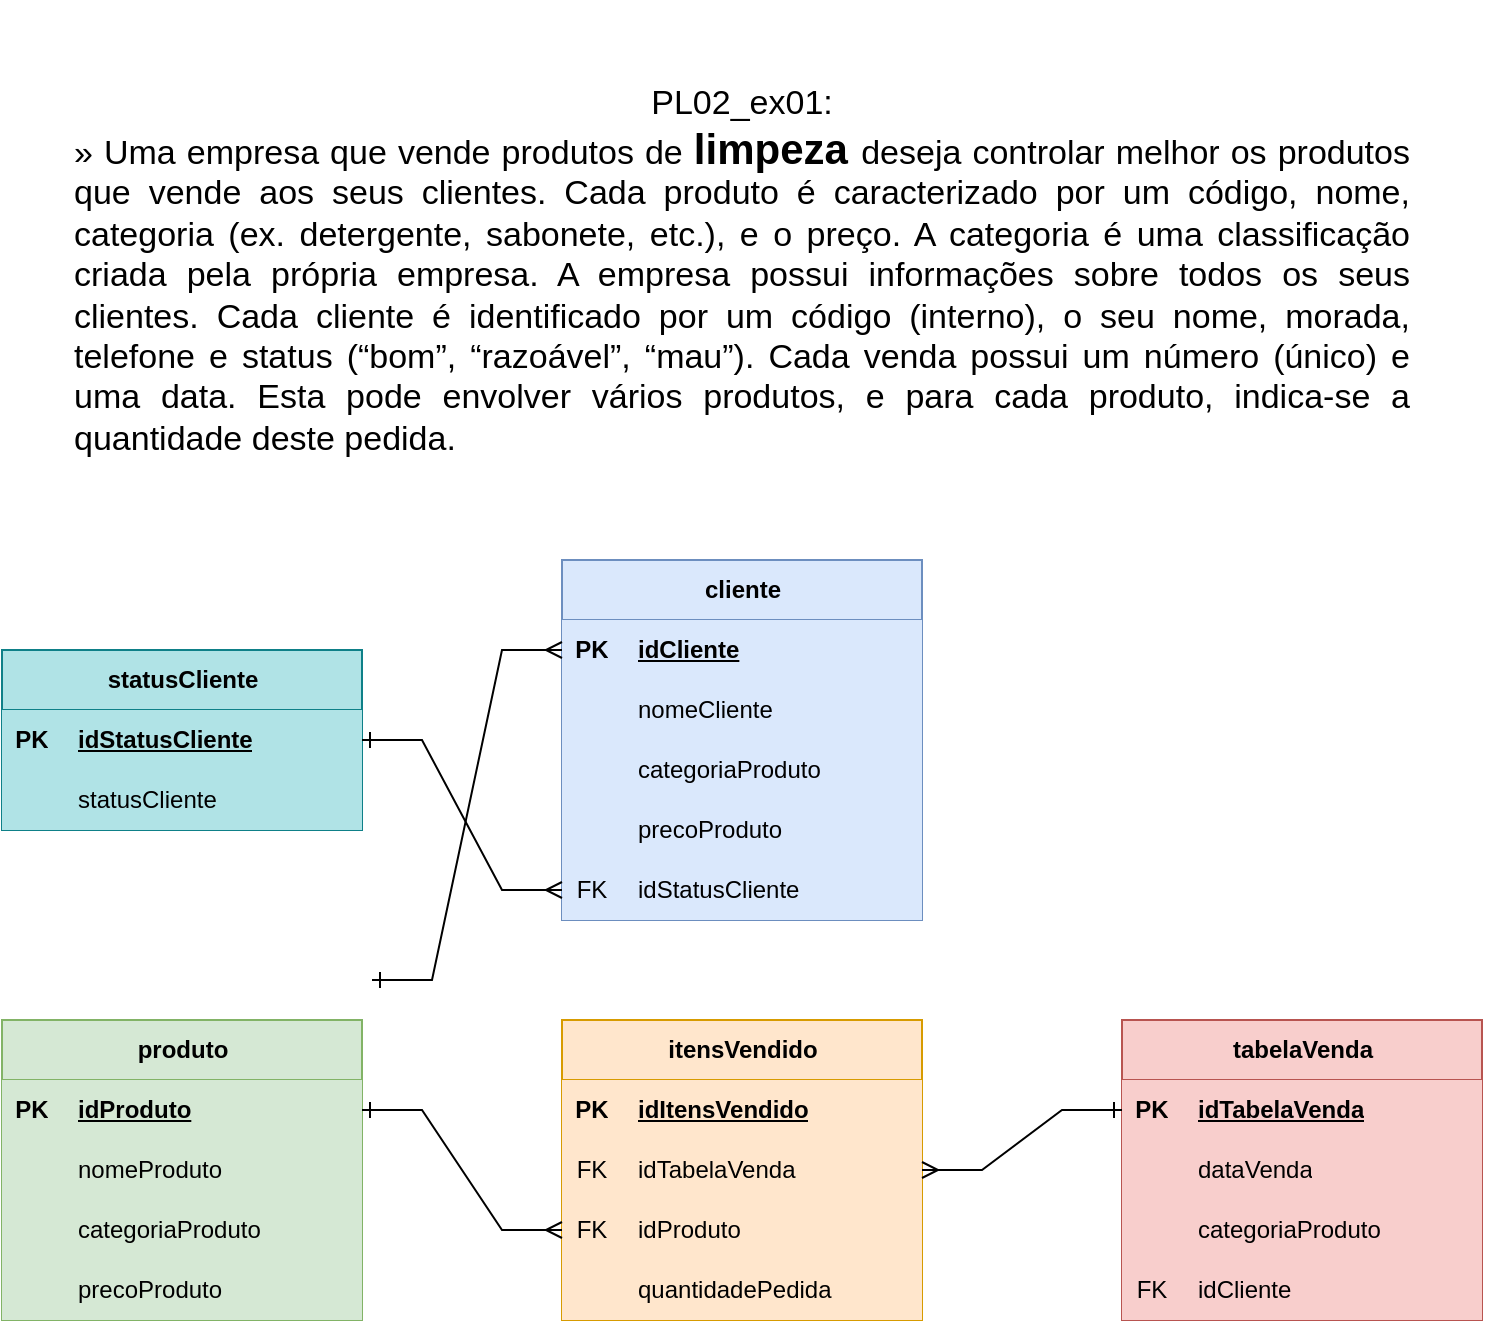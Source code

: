 <mxfile version="21.7.4" type="github">
  <diagram id="kgpKYQtTHZ0yAKxKKP6v" name="Page-1">
    <mxGraphModel dx="934" dy="508" grid="1" gridSize="10" guides="1" tooltips="1" connect="1" arrows="1" fold="1" page="1" pageScale="1" pageWidth="850" pageHeight="1100" math="0" shadow="0">
      <root>
        <mxCell id="0" />
        <mxCell id="1" parent="0" />
        <mxCell id="TDbGKOX4OtCt5Ryw2jYl-1" value="&lt;div style=&quot;text-align: justify;&quot;&gt;&lt;span style=&quot;background-color: initial;&quot;&gt;&lt;font style=&quot;font-size: 17px;&quot;&gt;&lt;br&gt;&lt;/font&gt;&lt;/span&gt;&lt;/div&gt;&lt;div style=&quot;text-align: justify;&quot;&gt;&lt;span style=&quot;background-color: initial;&quot;&gt;&lt;font style=&quot;font-size: 17px;&quot;&gt;&lt;br&gt;&lt;/font&gt;&lt;/span&gt;&lt;/div&gt;&lt;div style=&quot;&quot;&gt;&lt;span style=&quot;background-color: initial;&quot;&gt;&lt;font style=&quot;font-size: 17px;&quot;&gt;PL02_ex01:&lt;/font&gt;&lt;/span&gt;&lt;/div&gt;&lt;div style=&quot;text-align: justify;&quot;&gt;&lt;span style=&quot;background-color: initial;&quot;&gt;&lt;font style=&quot;&quot;&gt;&lt;span style=&quot;font-size: 17px;&quot;&gt;» Uma empresa que vende produtos de &lt;/span&gt;&lt;b style=&quot;&quot;&gt;&lt;font style=&quot;font-size: 21px;&quot;&gt;limpeza &lt;/font&gt;&lt;/b&gt;&lt;span style=&quot;font-size: 17px;&quot;&gt;deseja controlar melhor os produtos que vende aos seus clientes. Cada produto é caracterizado por um código, nome, categoria (ex. detergente, sabonete, etc.), e o preço. A categoria é uma classificação criada pela própria empresa. A empresa possui informações sobre todos os seus clientes. Cada cliente é identificado por um código (interno), o seu nome, morada, telefone e status (“bom”, “razoável”, “mau”). Cada venda possui um número (único) e uma data. Esta pode envolver vários produtos, e para cada produto, indica-se a quantidade deste pedida.&lt;/span&gt;&lt;/font&gt;&lt;/span&gt;&lt;/div&gt;" style="text;html=1;strokeColor=none;fillColor=none;align=center;verticalAlign=middle;whiteSpace=wrap;rounded=0;" vertex="1" parent="1">
          <mxGeometry x="90" y="40" width="670" height="150" as="geometry" />
        </mxCell>
        <mxCell id="TDbGKOX4OtCt5Ryw2jYl-2" value="produto" style="shape=table;startSize=30;container=1;collapsible=1;childLayout=tableLayout;fixedRows=1;rowLines=0;fontStyle=1;align=center;resizeLast=1;html=1;fillColor=#d5e8d4;strokeColor=#82b366;" vertex="1" parent="1">
          <mxGeometry x="55" y="510" width="180" height="150" as="geometry" />
        </mxCell>
        <mxCell id="TDbGKOX4OtCt5Ryw2jYl-3" value="" style="shape=tableRow;horizontal=0;startSize=0;swimlaneHead=0;swimlaneBody=0;fillColor=#d5e8d4;collapsible=0;dropTarget=0;points=[[0,0.5],[1,0.5]];portConstraint=eastwest;top=0;left=0;right=0;bottom=1;strokeColor=#82b366;" vertex="1" parent="TDbGKOX4OtCt5Ryw2jYl-2">
          <mxGeometry y="30" width="180" height="30" as="geometry" />
        </mxCell>
        <mxCell id="TDbGKOX4OtCt5Ryw2jYl-4" value="PK" style="shape=partialRectangle;connectable=0;fillColor=#d5e8d4;top=0;left=0;bottom=0;right=0;fontStyle=1;overflow=hidden;whiteSpace=wrap;html=1;strokeColor=#82b366;" vertex="1" parent="TDbGKOX4OtCt5Ryw2jYl-3">
          <mxGeometry width="30" height="30" as="geometry">
            <mxRectangle width="30" height="30" as="alternateBounds" />
          </mxGeometry>
        </mxCell>
        <mxCell id="TDbGKOX4OtCt5Ryw2jYl-5" value="idProduto" style="shape=partialRectangle;connectable=0;fillColor=#d5e8d4;top=0;left=0;bottom=0;right=0;align=left;spacingLeft=6;fontStyle=5;overflow=hidden;whiteSpace=wrap;html=1;strokeColor=#82b366;" vertex="1" parent="TDbGKOX4OtCt5Ryw2jYl-3">
          <mxGeometry x="30" width="150" height="30" as="geometry">
            <mxRectangle width="150" height="30" as="alternateBounds" />
          </mxGeometry>
        </mxCell>
        <mxCell id="TDbGKOX4OtCt5Ryw2jYl-6" value="" style="shape=tableRow;horizontal=0;startSize=0;swimlaneHead=0;swimlaneBody=0;fillColor=#d5e8d4;collapsible=0;dropTarget=0;points=[[0,0.5],[1,0.5]];portConstraint=eastwest;top=0;left=0;right=0;bottom=0;strokeColor=#82b366;" vertex="1" parent="TDbGKOX4OtCt5Ryw2jYl-2">
          <mxGeometry y="60" width="180" height="30" as="geometry" />
        </mxCell>
        <mxCell id="TDbGKOX4OtCt5Ryw2jYl-7" value="" style="shape=partialRectangle;connectable=0;fillColor=#d5e8d4;top=0;left=0;bottom=0;right=0;editable=1;overflow=hidden;whiteSpace=wrap;html=1;strokeColor=#82b366;" vertex="1" parent="TDbGKOX4OtCt5Ryw2jYl-6">
          <mxGeometry width="30" height="30" as="geometry">
            <mxRectangle width="30" height="30" as="alternateBounds" />
          </mxGeometry>
        </mxCell>
        <mxCell id="TDbGKOX4OtCt5Ryw2jYl-8" value="nomeProduto" style="shape=partialRectangle;connectable=0;fillColor=#d5e8d4;top=0;left=0;bottom=0;right=0;align=left;spacingLeft=6;overflow=hidden;whiteSpace=wrap;html=1;strokeColor=#82b366;" vertex="1" parent="TDbGKOX4OtCt5Ryw2jYl-6">
          <mxGeometry x="30" width="150" height="30" as="geometry">
            <mxRectangle width="150" height="30" as="alternateBounds" />
          </mxGeometry>
        </mxCell>
        <mxCell id="TDbGKOX4OtCt5Ryw2jYl-9" value="" style="shape=tableRow;horizontal=0;startSize=0;swimlaneHead=0;swimlaneBody=0;fillColor=#d5e8d4;collapsible=0;dropTarget=0;points=[[0,0.5],[1,0.5]];portConstraint=eastwest;top=0;left=0;right=0;bottom=0;strokeColor=#82b366;" vertex="1" parent="TDbGKOX4OtCt5Ryw2jYl-2">
          <mxGeometry y="90" width="180" height="30" as="geometry" />
        </mxCell>
        <mxCell id="TDbGKOX4OtCt5Ryw2jYl-10" value="" style="shape=partialRectangle;connectable=0;fillColor=#d5e8d4;top=0;left=0;bottom=0;right=0;editable=1;overflow=hidden;whiteSpace=wrap;html=1;strokeColor=#82b366;" vertex="1" parent="TDbGKOX4OtCt5Ryw2jYl-9">
          <mxGeometry width="30" height="30" as="geometry">
            <mxRectangle width="30" height="30" as="alternateBounds" />
          </mxGeometry>
        </mxCell>
        <mxCell id="TDbGKOX4OtCt5Ryw2jYl-11" value="categoriaProduto" style="shape=partialRectangle;connectable=0;fillColor=#d5e8d4;top=0;left=0;bottom=0;right=0;align=left;spacingLeft=6;overflow=hidden;whiteSpace=wrap;html=1;strokeColor=#82b366;" vertex="1" parent="TDbGKOX4OtCt5Ryw2jYl-9">
          <mxGeometry x="30" width="150" height="30" as="geometry">
            <mxRectangle width="150" height="30" as="alternateBounds" />
          </mxGeometry>
        </mxCell>
        <mxCell id="TDbGKOX4OtCt5Ryw2jYl-12" value="" style="shape=tableRow;horizontal=0;startSize=0;swimlaneHead=0;swimlaneBody=0;fillColor=#d5e8d4;collapsible=0;dropTarget=0;points=[[0,0.5],[1,0.5]];portConstraint=eastwest;top=0;left=0;right=0;bottom=0;strokeColor=#82b366;" vertex="1" parent="TDbGKOX4OtCt5Ryw2jYl-2">
          <mxGeometry y="120" width="180" height="30" as="geometry" />
        </mxCell>
        <mxCell id="TDbGKOX4OtCt5Ryw2jYl-13" value="" style="shape=partialRectangle;connectable=0;fillColor=#d5e8d4;top=0;left=0;bottom=0;right=0;editable=1;overflow=hidden;whiteSpace=wrap;html=1;strokeColor=#82b366;" vertex="1" parent="TDbGKOX4OtCt5Ryw2jYl-12">
          <mxGeometry width="30" height="30" as="geometry">
            <mxRectangle width="30" height="30" as="alternateBounds" />
          </mxGeometry>
        </mxCell>
        <mxCell id="TDbGKOX4OtCt5Ryw2jYl-14" value="precoProduto" style="shape=partialRectangle;connectable=0;fillColor=#d5e8d4;top=0;left=0;bottom=0;right=0;align=left;spacingLeft=6;overflow=hidden;whiteSpace=wrap;html=1;strokeColor=#82b366;" vertex="1" parent="TDbGKOX4OtCt5Ryw2jYl-12">
          <mxGeometry x="30" width="150" height="30" as="geometry">
            <mxRectangle width="150" height="30" as="alternateBounds" />
          </mxGeometry>
        </mxCell>
        <mxCell id="TDbGKOX4OtCt5Ryw2jYl-15" value="cliente" style="shape=table;startSize=30;container=1;collapsible=1;childLayout=tableLayout;fixedRows=1;rowLines=0;fontStyle=1;align=center;resizeLast=1;html=1;fillColor=#dae8fc;strokeColor=#6c8ebf;" vertex="1" parent="1">
          <mxGeometry x="335" y="280" width="180" height="180" as="geometry">
            <mxRectangle x="335" y="280" width="80" height="30" as="alternateBounds" />
          </mxGeometry>
        </mxCell>
        <mxCell id="TDbGKOX4OtCt5Ryw2jYl-16" value="" style="shape=tableRow;horizontal=0;startSize=0;swimlaneHead=0;swimlaneBody=0;fillColor=#dae8fc;collapsible=0;dropTarget=0;points=[[0,0.5],[1,0.5]];portConstraint=eastwest;top=0;left=0;right=0;bottom=1;strokeColor=#6c8ebf;" vertex="1" parent="TDbGKOX4OtCt5Ryw2jYl-15">
          <mxGeometry y="30" width="180" height="30" as="geometry" />
        </mxCell>
        <mxCell id="TDbGKOX4OtCt5Ryw2jYl-17" value="PK" style="shape=partialRectangle;connectable=0;fillColor=#dae8fc;top=0;left=0;bottom=0;right=0;fontStyle=1;overflow=hidden;whiteSpace=wrap;html=1;strokeColor=#6c8ebf;" vertex="1" parent="TDbGKOX4OtCt5Ryw2jYl-16">
          <mxGeometry width="30" height="30" as="geometry">
            <mxRectangle width="30" height="30" as="alternateBounds" />
          </mxGeometry>
        </mxCell>
        <mxCell id="TDbGKOX4OtCt5Ryw2jYl-18" value="idCliente" style="shape=partialRectangle;connectable=0;fillColor=#dae8fc;top=0;left=0;bottom=0;right=0;align=left;spacingLeft=6;fontStyle=5;overflow=hidden;whiteSpace=wrap;html=1;strokeColor=#6c8ebf;" vertex="1" parent="TDbGKOX4OtCt5Ryw2jYl-16">
          <mxGeometry x="30" width="150" height="30" as="geometry">
            <mxRectangle width="150" height="30" as="alternateBounds" />
          </mxGeometry>
        </mxCell>
        <mxCell id="TDbGKOX4OtCt5Ryw2jYl-19" value="" style="shape=tableRow;horizontal=0;startSize=0;swimlaneHead=0;swimlaneBody=0;fillColor=#dae8fc;collapsible=0;dropTarget=0;points=[[0,0.5],[1,0.5]];portConstraint=eastwest;top=0;left=0;right=0;bottom=0;strokeColor=#6c8ebf;" vertex="1" parent="TDbGKOX4OtCt5Ryw2jYl-15">
          <mxGeometry y="60" width="180" height="30" as="geometry" />
        </mxCell>
        <mxCell id="TDbGKOX4OtCt5Ryw2jYl-20" value="" style="shape=partialRectangle;connectable=0;fillColor=#dae8fc;top=0;left=0;bottom=0;right=0;editable=1;overflow=hidden;whiteSpace=wrap;html=1;strokeColor=#6c8ebf;" vertex="1" parent="TDbGKOX4OtCt5Ryw2jYl-19">
          <mxGeometry width="30" height="30" as="geometry">
            <mxRectangle width="30" height="30" as="alternateBounds" />
          </mxGeometry>
        </mxCell>
        <mxCell id="TDbGKOX4OtCt5Ryw2jYl-21" value="nomeCliente" style="shape=partialRectangle;connectable=0;fillColor=#dae8fc;top=0;left=0;bottom=0;right=0;align=left;spacingLeft=6;overflow=hidden;whiteSpace=wrap;html=1;strokeColor=#6c8ebf;" vertex="1" parent="TDbGKOX4OtCt5Ryw2jYl-19">
          <mxGeometry x="30" width="150" height="30" as="geometry">
            <mxRectangle width="150" height="30" as="alternateBounds" />
          </mxGeometry>
        </mxCell>
        <mxCell id="TDbGKOX4OtCt5Ryw2jYl-22" value="" style="shape=tableRow;horizontal=0;startSize=0;swimlaneHead=0;swimlaneBody=0;fillColor=#dae8fc;collapsible=0;dropTarget=0;points=[[0,0.5],[1,0.5]];portConstraint=eastwest;top=0;left=0;right=0;bottom=0;strokeColor=#6c8ebf;" vertex="1" parent="TDbGKOX4OtCt5Ryw2jYl-15">
          <mxGeometry y="90" width="180" height="30" as="geometry" />
        </mxCell>
        <mxCell id="TDbGKOX4OtCt5Ryw2jYl-23" value="" style="shape=partialRectangle;connectable=0;fillColor=#dae8fc;top=0;left=0;bottom=0;right=0;editable=1;overflow=hidden;whiteSpace=wrap;html=1;strokeColor=#6c8ebf;" vertex="1" parent="TDbGKOX4OtCt5Ryw2jYl-22">
          <mxGeometry width="30" height="30" as="geometry">
            <mxRectangle width="30" height="30" as="alternateBounds" />
          </mxGeometry>
        </mxCell>
        <mxCell id="TDbGKOX4OtCt5Ryw2jYl-24" value="categoriaProduto" style="shape=partialRectangle;connectable=0;fillColor=#dae8fc;top=0;left=0;bottom=0;right=0;align=left;spacingLeft=6;overflow=hidden;whiteSpace=wrap;html=1;strokeColor=#6c8ebf;" vertex="1" parent="TDbGKOX4OtCt5Ryw2jYl-22">
          <mxGeometry x="30" width="150" height="30" as="geometry">
            <mxRectangle width="150" height="30" as="alternateBounds" />
          </mxGeometry>
        </mxCell>
        <mxCell id="TDbGKOX4OtCt5Ryw2jYl-25" value="" style="shape=tableRow;horizontal=0;startSize=0;swimlaneHead=0;swimlaneBody=0;fillColor=#dae8fc;collapsible=0;dropTarget=0;points=[[0,0.5],[1,0.5]];portConstraint=eastwest;top=0;left=0;right=0;bottom=0;strokeColor=#6c8ebf;" vertex="1" parent="TDbGKOX4OtCt5Ryw2jYl-15">
          <mxGeometry y="120" width="180" height="30" as="geometry" />
        </mxCell>
        <mxCell id="TDbGKOX4OtCt5Ryw2jYl-26" value="" style="shape=partialRectangle;connectable=0;fillColor=#dae8fc;top=0;left=0;bottom=0;right=0;editable=1;overflow=hidden;whiteSpace=wrap;html=1;strokeColor=#6c8ebf;" vertex="1" parent="TDbGKOX4OtCt5Ryw2jYl-25">
          <mxGeometry width="30" height="30" as="geometry">
            <mxRectangle width="30" height="30" as="alternateBounds" />
          </mxGeometry>
        </mxCell>
        <mxCell id="TDbGKOX4OtCt5Ryw2jYl-27" value="precoProduto" style="shape=partialRectangle;connectable=0;fillColor=#dae8fc;top=0;left=0;bottom=0;right=0;align=left;spacingLeft=6;overflow=hidden;whiteSpace=wrap;html=1;strokeColor=#6c8ebf;" vertex="1" parent="TDbGKOX4OtCt5Ryw2jYl-25">
          <mxGeometry x="30" width="150" height="30" as="geometry">
            <mxRectangle width="150" height="30" as="alternateBounds" />
          </mxGeometry>
        </mxCell>
        <mxCell id="TDbGKOX4OtCt5Ryw2jYl-84" style="shape=tableRow;horizontal=0;startSize=0;swimlaneHead=0;swimlaneBody=0;fillColor=#dae8fc;collapsible=0;dropTarget=0;points=[[0,0.5],[1,0.5]];portConstraint=eastwest;top=0;left=0;right=0;bottom=0;strokeColor=#6c8ebf;" vertex="1" parent="TDbGKOX4OtCt5Ryw2jYl-15">
          <mxGeometry y="150" width="180" height="30" as="geometry" />
        </mxCell>
        <mxCell id="TDbGKOX4OtCt5Ryw2jYl-85" value="FK" style="shape=partialRectangle;connectable=0;fillColor=#dae8fc;top=0;left=0;bottom=0;right=0;editable=1;overflow=hidden;whiteSpace=wrap;html=1;strokeColor=#6c8ebf;" vertex="1" parent="TDbGKOX4OtCt5Ryw2jYl-84">
          <mxGeometry width="30" height="30" as="geometry">
            <mxRectangle width="30" height="30" as="alternateBounds" />
          </mxGeometry>
        </mxCell>
        <mxCell id="TDbGKOX4OtCt5Ryw2jYl-86" value="idStatusCliente" style="shape=partialRectangle;connectable=0;fillColor=#dae8fc;top=0;left=0;bottom=0;right=0;align=left;spacingLeft=6;overflow=hidden;whiteSpace=wrap;html=1;strokeColor=#6c8ebf;" vertex="1" parent="TDbGKOX4OtCt5Ryw2jYl-84">
          <mxGeometry x="30" width="150" height="30" as="geometry">
            <mxRectangle width="150" height="30" as="alternateBounds" />
          </mxGeometry>
        </mxCell>
        <mxCell id="TDbGKOX4OtCt5Ryw2jYl-28" value="tabelaVenda" style="shape=table;startSize=30;container=1;collapsible=1;childLayout=tableLayout;fixedRows=1;rowLines=0;fontStyle=1;align=center;resizeLast=1;html=1;fillColor=#f8cecc;strokeColor=#b85450;" vertex="1" parent="1">
          <mxGeometry x="615" y="510" width="180" height="150" as="geometry" />
        </mxCell>
        <mxCell id="TDbGKOX4OtCt5Ryw2jYl-29" value="" style="shape=tableRow;horizontal=0;startSize=0;swimlaneHead=0;swimlaneBody=0;fillColor=#f8cecc;collapsible=0;dropTarget=0;points=[[0,0.5],[1,0.5]];portConstraint=eastwest;top=0;left=0;right=0;bottom=1;strokeColor=#b85450;" vertex="1" parent="TDbGKOX4OtCt5Ryw2jYl-28">
          <mxGeometry y="30" width="180" height="30" as="geometry" />
        </mxCell>
        <mxCell id="TDbGKOX4OtCt5Ryw2jYl-30" value="PK" style="shape=partialRectangle;connectable=0;fillColor=#f8cecc;top=0;left=0;bottom=0;right=0;fontStyle=1;overflow=hidden;whiteSpace=wrap;html=1;strokeColor=#b85450;" vertex="1" parent="TDbGKOX4OtCt5Ryw2jYl-29">
          <mxGeometry width="30" height="30" as="geometry">
            <mxRectangle width="30" height="30" as="alternateBounds" />
          </mxGeometry>
        </mxCell>
        <mxCell id="TDbGKOX4OtCt5Ryw2jYl-31" value="idTabelaVenda" style="shape=partialRectangle;connectable=0;fillColor=#f8cecc;top=0;left=0;bottom=0;right=0;align=left;spacingLeft=6;fontStyle=5;overflow=hidden;whiteSpace=wrap;html=1;strokeColor=#b85450;" vertex="1" parent="TDbGKOX4OtCt5Ryw2jYl-29">
          <mxGeometry x="30" width="150" height="30" as="geometry">
            <mxRectangle width="150" height="30" as="alternateBounds" />
          </mxGeometry>
        </mxCell>
        <mxCell id="TDbGKOX4OtCt5Ryw2jYl-32" value="" style="shape=tableRow;horizontal=0;startSize=0;swimlaneHead=0;swimlaneBody=0;fillColor=#f8cecc;collapsible=0;dropTarget=0;points=[[0,0.5],[1,0.5]];portConstraint=eastwest;top=0;left=0;right=0;bottom=0;strokeColor=#b85450;" vertex="1" parent="TDbGKOX4OtCt5Ryw2jYl-28">
          <mxGeometry y="60" width="180" height="30" as="geometry" />
        </mxCell>
        <mxCell id="TDbGKOX4OtCt5Ryw2jYl-33" value="" style="shape=partialRectangle;connectable=0;fillColor=#f8cecc;top=0;left=0;bottom=0;right=0;editable=1;overflow=hidden;whiteSpace=wrap;html=1;strokeColor=#b85450;" vertex="1" parent="TDbGKOX4OtCt5Ryw2jYl-32">
          <mxGeometry width="30" height="30" as="geometry">
            <mxRectangle width="30" height="30" as="alternateBounds" />
          </mxGeometry>
        </mxCell>
        <mxCell id="TDbGKOX4OtCt5Ryw2jYl-34" value="dataVenda" style="shape=partialRectangle;connectable=0;fillColor=#f8cecc;top=0;left=0;bottom=0;right=0;align=left;spacingLeft=6;overflow=hidden;whiteSpace=wrap;html=1;strokeColor=#b85450;" vertex="1" parent="TDbGKOX4OtCt5Ryw2jYl-32">
          <mxGeometry x="30" width="150" height="30" as="geometry">
            <mxRectangle width="150" height="30" as="alternateBounds" />
          </mxGeometry>
        </mxCell>
        <mxCell id="TDbGKOX4OtCt5Ryw2jYl-35" value="" style="shape=tableRow;horizontal=0;startSize=0;swimlaneHead=0;swimlaneBody=0;fillColor=#f8cecc;collapsible=0;dropTarget=0;points=[[0,0.5],[1,0.5]];portConstraint=eastwest;top=0;left=0;right=0;bottom=0;strokeColor=#b85450;" vertex="1" parent="TDbGKOX4OtCt5Ryw2jYl-28">
          <mxGeometry y="90" width="180" height="30" as="geometry" />
        </mxCell>
        <mxCell id="TDbGKOX4OtCt5Ryw2jYl-36" value="" style="shape=partialRectangle;connectable=0;fillColor=#f8cecc;top=0;left=0;bottom=0;right=0;editable=1;overflow=hidden;whiteSpace=wrap;html=1;strokeColor=#b85450;" vertex="1" parent="TDbGKOX4OtCt5Ryw2jYl-35">
          <mxGeometry width="30" height="30" as="geometry">
            <mxRectangle width="30" height="30" as="alternateBounds" />
          </mxGeometry>
        </mxCell>
        <mxCell id="TDbGKOX4OtCt5Ryw2jYl-37" value="categoriaProduto" style="shape=partialRectangle;connectable=0;fillColor=#f8cecc;top=0;left=0;bottom=0;right=0;align=left;spacingLeft=6;overflow=hidden;whiteSpace=wrap;html=1;strokeColor=#b85450;" vertex="1" parent="TDbGKOX4OtCt5Ryw2jYl-35">
          <mxGeometry x="30" width="150" height="30" as="geometry">
            <mxRectangle width="150" height="30" as="alternateBounds" />
          </mxGeometry>
        </mxCell>
        <mxCell id="TDbGKOX4OtCt5Ryw2jYl-38" value="" style="shape=tableRow;horizontal=0;startSize=0;swimlaneHead=0;swimlaneBody=0;fillColor=#f8cecc;collapsible=0;dropTarget=0;points=[[0,0.5],[1,0.5]];portConstraint=eastwest;top=0;left=0;right=0;bottom=0;strokeColor=#b85450;" vertex="1" parent="TDbGKOX4OtCt5Ryw2jYl-28">
          <mxGeometry y="120" width="180" height="30" as="geometry" />
        </mxCell>
        <mxCell id="TDbGKOX4OtCt5Ryw2jYl-39" value="FK" style="shape=partialRectangle;connectable=0;fillColor=#f8cecc;top=0;left=0;bottom=0;right=0;editable=1;overflow=hidden;whiteSpace=wrap;html=1;strokeColor=#b85450;" vertex="1" parent="TDbGKOX4OtCt5Ryw2jYl-38">
          <mxGeometry width="30" height="30" as="geometry">
            <mxRectangle width="30" height="30" as="alternateBounds" />
          </mxGeometry>
        </mxCell>
        <mxCell id="TDbGKOX4OtCt5Ryw2jYl-40" value="idCliente" style="shape=partialRectangle;connectable=0;fillColor=#f8cecc;top=0;left=0;bottom=0;right=0;align=left;spacingLeft=6;overflow=hidden;whiteSpace=wrap;html=1;strokeColor=#b85450;" vertex="1" parent="TDbGKOX4OtCt5Ryw2jYl-38">
          <mxGeometry x="30" width="150" height="30" as="geometry">
            <mxRectangle width="150" height="30" as="alternateBounds" />
          </mxGeometry>
        </mxCell>
        <mxCell id="TDbGKOX4OtCt5Ryw2jYl-49" value="itensVendido" style="shape=table;startSize=30;container=1;collapsible=1;childLayout=tableLayout;fixedRows=1;rowLines=0;fontStyle=1;align=center;resizeLast=1;html=1;fillColor=#ffe6cc;strokeColor=#d79b00;" vertex="1" parent="1">
          <mxGeometry x="335" y="510" width="180" height="150" as="geometry" />
        </mxCell>
        <mxCell id="TDbGKOX4OtCt5Ryw2jYl-50" value="" style="shape=tableRow;horizontal=0;startSize=0;swimlaneHead=0;swimlaneBody=0;fillColor=#ffe6cc;collapsible=0;dropTarget=0;points=[[0,0.5],[1,0.5]];portConstraint=eastwest;top=0;left=0;right=0;bottom=1;strokeColor=#d79b00;" vertex="1" parent="TDbGKOX4OtCt5Ryw2jYl-49">
          <mxGeometry y="30" width="180" height="30" as="geometry" />
        </mxCell>
        <mxCell id="TDbGKOX4OtCt5Ryw2jYl-51" value="PK" style="shape=partialRectangle;connectable=0;fillColor=#ffe6cc;top=0;left=0;bottom=0;right=0;fontStyle=1;overflow=hidden;whiteSpace=wrap;html=1;strokeColor=#d79b00;" vertex="1" parent="TDbGKOX4OtCt5Ryw2jYl-50">
          <mxGeometry width="30" height="30" as="geometry">
            <mxRectangle width="30" height="30" as="alternateBounds" />
          </mxGeometry>
        </mxCell>
        <mxCell id="TDbGKOX4OtCt5Ryw2jYl-52" value="idItensVendido" style="shape=partialRectangle;connectable=0;fillColor=#ffe6cc;top=0;left=0;bottom=0;right=0;align=left;spacingLeft=6;fontStyle=5;overflow=hidden;whiteSpace=wrap;html=1;strokeColor=#d79b00;" vertex="1" parent="TDbGKOX4OtCt5Ryw2jYl-50">
          <mxGeometry x="30" width="150" height="30" as="geometry">
            <mxRectangle width="150" height="30" as="alternateBounds" />
          </mxGeometry>
        </mxCell>
        <mxCell id="TDbGKOX4OtCt5Ryw2jYl-53" value="" style="shape=tableRow;horizontal=0;startSize=0;swimlaneHead=0;swimlaneBody=0;fillColor=#ffe6cc;collapsible=0;dropTarget=0;points=[[0,0.5],[1,0.5]];portConstraint=eastwest;top=0;left=0;right=0;bottom=0;strokeColor=#d79b00;" vertex="1" parent="TDbGKOX4OtCt5Ryw2jYl-49">
          <mxGeometry y="60" width="180" height="30" as="geometry" />
        </mxCell>
        <mxCell id="TDbGKOX4OtCt5Ryw2jYl-54" value="FK" style="shape=partialRectangle;connectable=0;fillColor=#ffe6cc;top=0;left=0;bottom=0;right=0;editable=1;overflow=hidden;whiteSpace=wrap;html=1;strokeColor=#d79b00;" vertex="1" parent="TDbGKOX4OtCt5Ryw2jYl-53">
          <mxGeometry width="30" height="30" as="geometry">
            <mxRectangle width="30" height="30" as="alternateBounds" />
          </mxGeometry>
        </mxCell>
        <mxCell id="TDbGKOX4OtCt5Ryw2jYl-55" value="idTabelaVenda" style="shape=partialRectangle;connectable=0;fillColor=#ffe6cc;top=0;left=0;bottom=0;right=0;align=left;spacingLeft=6;overflow=hidden;whiteSpace=wrap;html=1;strokeColor=#d79b00;" vertex="1" parent="TDbGKOX4OtCt5Ryw2jYl-53">
          <mxGeometry x="30" width="150" height="30" as="geometry">
            <mxRectangle width="150" height="30" as="alternateBounds" />
          </mxGeometry>
        </mxCell>
        <mxCell id="TDbGKOX4OtCt5Ryw2jYl-56" value="" style="shape=tableRow;horizontal=0;startSize=0;swimlaneHead=0;swimlaneBody=0;fillColor=#ffe6cc;collapsible=0;dropTarget=0;points=[[0,0.5],[1,0.5]];portConstraint=eastwest;top=0;left=0;right=0;bottom=0;strokeColor=#d79b00;" vertex="1" parent="TDbGKOX4OtCt5Ryw2jYl-49">
          <mxGeometry y="90" width="180" height="30" as="geometry" />
        </mxCell>
        <mxCell id="TDbGKOX4OtCt5Ryw2jYl-57" value="FK" style="shape=partialRectangle;connectable=0;fillColor=#ffe6cc;top=0;left=0;bottom=0;right=0;editable=1;overflow=hidden;whiteSpace=wrap;html=1;strokeColor=#d79b00;" vertex="1" parent="TDbGKOX4OtCt5Ryw2jYl-56">
          <mxGeometry width="30" height="30" as="geometry">
            <mxRectangle width="30" height="30" as="alternateBounds" />
          </mxGeometry>
        </mxCell>
        <mxCell id="TDbGKOX4OtCt5Ryw2jYl-58" value="idProduto" style="shape=partialRectangle;connectable=0;fillColor=#ffe6cc;top=0;left=0;bottom=0;right=0;align=left;spacingLeft=6;overflow=hidden;whiteSpace=wrap;html=1;strokeColor=#d79b00;" vertex="1" parent="TDbGKOX4OtCt5Ryw2jYl-56">
          <mxGeometry x="30" width="150" height="30" as="geometry">
            <mxRectangle width="150" height="30" as="alternateBounds" />
          </mxGeometry>
        </mxCell>
        <mxCell id="TDbGKOX4OtCt5Ryw2jYl-59" value="" style="shape=tableRow;horizontal=0;startSize=0;swimlaneHead=0;swimlaneBody=0;fillColor=#ffe6cc;collapsible=0;dropTarget=0;points=[[0,0.5],[1,0.5]];portConstraint=eastwest;top=0;left=0;right=0;bottom=0;strokeColor=#d79b00;" vertex="1" parent="TDbGKOX4OtCt5Ryw2jYl-49">
          <mxGeometry y="120" width="180" height="30" as="geometry" />
        </mxCell>
        <mxCell id="TDbGKOX4OtCt5Ryw2jYl-60" value="" style="shape=partialRectangle;connectable=0;fillColor=#ffe6cc;top=0;left=0;bottom=0;right=0;editable=1;overflow=hidden;whiteSpace=wrap;html=1;strokeColor=#d79b00;" vertex="1" parent="TDbGKOX4OtCt5Ryw2jYl-59">
          <mxGeometry width="30" height="30" as="geometry">
            <mxRectangle width="30" height="30" as="alternateBounds" />
          </mxGeometry>
        </mxCell>
        <mxCell id="TDbGKOX4OtCt5Ryw2jYl-61" value="quantidadePedida" style="shape=partialRectangle;connectable=0;fillColor=#ffe6cc;top=0;left=0;bottom=0;right=0;align=left;spacingLeft=6;overflow=hidden;whiteSpace=wrap;html=1;strokeColor=#d79b00;" vertex="1" parent="TDbGKOX4OtCt5Ryw2jYl-59">
          <mxGeometry x="30" width="150" height="30" as="geometry">
            <mxRectangle width="150" height="30" as="alternateBounds" />
          </mxGeometry>
        </mxCell>
        <mxCell id="TDbGKOX4OtCt5Ryw2jYl-63" value="" style="edgeStyle=entityRelationEdgeStyle;fontSize=12;html=1;endArrow=ERmany;rounded=0;entryX=0;entryY=0.5;entryDx=0;entryDy=0;exitX=1;exitY=0.5;exitDx=0;exitDy=0;startArrow=ERone;startFill=0;" edge="1" parent="1" source="TDbGKOX4OtCt5Ryw2jYl-3" target="TDbGKOX4OtCt5Ryw2jYl-56">
          <mxGeometry width="100" height="100" relative="1" as="geometry">
            <mxPoint x="275" y="740" as="sourcePoint" />
            <mxPoint x="375" y="710" as="targetPoint" />
            <Array as="points">
              <mxPoint x="245" y="745" />
            </Array>
          </mxGeometry>
        </mxCell>
        <mxCell id="TDbGKOX4OtCt5Ryw2jYl-62" value="" style="edgeStyle=entityRelationEdgeStyle;fontSize=12;html=1;endArrow=ERmany;rounded=0;entryX=1;entryY=0.5;entryDx=0;entryDy=0;exitX=0;exitY=0.5;exitDx=0;exitDy=0;startArrow=ERone;startFill=0;" edge="1" parent="1" source="TDbGKOX4OtCt5Ryw2jYl-29" target="TDbGKOX4OtCt5Ryw2jYl-53">
          <mxGeometry width="100" height="100" relative="1" as="geometry">
            <mxPoint x="505" y="540" as="sourcePoint" />
            <mxPoint x="405" y="640" as="targetPoint" />
            <Array as="points">
              <mxPoint x="485" y="590" />
            </Array>
          </mxGeometry>
        </mxCell>
        <mxCell id="TDbGKOX4OtCt5Ryw2jYl-64" value="statusCliente" style="shape=table;startSize=30;container=1;collapsible=1;childLayout=tableLayout;fixedRows=1;rowLines=0;fontStyle=1;align=center;resizeLast=1;html=1;fillColor=#b0e3e6;strokeColor=#0e8088;" vertex="1" parent="1">
          <mxGeometry x="55" y="325" width="180" height="90" as="geometry" />
        </mxCell>
        <mxCell id="TDbGKOX4OtCt5Ryw2jYl-65" value="" style="shape=tableRow;horizontal=0;startSize=0;swimlaneHead=0;swimlaneBody=0;fillColor=#b0e3e6;collapsible=0;dropTarget=0;points=[[0,0.5],[1,0.5]];portConstraint=eastwest;top=0;left=0;right=0;bottom=1;strokeColor=#0e8088;" vertex="1" parent="TDbGKOX4OtCt5Ryw2jYl-64">
          <mxGeometry y="30" width="180" height="30" as="geometry" />
        </mxCell>
        <mxCell id="TDbGKOX4OtCt5Ryw2jYl-66" value="PK" style="shape=partialRectangle;connectable=0;fillColor=#b0e3e6;top=0;left=0;bottom=0;right=0;fontStyle=1;overflow=hidden;whiteSpace=wrap;html=1;strokeColor=#0e8088;" vertex="1" parent="TDbGKOX4OtCt5Ryw2jYl-65">
          <mxGeometry width="30" height="30" as="geometry">
            <mxRectangle width="30" height="30" as="alternateBounds" />
          </mxGeometry>
        </mxCell>
        <mxCell id="TDbGKOX4OtCt5Ryw2jYl-67" value="idStatusCliente" style="shape=partialRectangle;connectable=0;fillColor=#b0e3e6;top=0;left=0;bottom=0;right=0;align=left;spacingLeft=6;fontStyle=5;overflow=hidden;whiteSpace=wrap;html=1;strokeColor=#0e8088;" vertex="1" parent="TDbGKOX4OtCt5Ryw2jYl-65">
          <mxGeometry x="30" width="150" height="30" as="geometry">
            <mxRectangle width="150" height="30" as="alternateBounds" />
          </mxGeometry>
        </mxCell>
        <mxCell id="TDbGKOX4OtCt5Ryw2jYl-68" value="" style="shape=tableRow;horizontal=0;startSize=0;swimlaneHead=0;swimlaneBody=0;fillColor=#b0e3e6;collapsible=0;dropTarget=0;points=[[0,0.5],[1,0.5]];portConstraint=eastwest;top=0;left=0;right=0;bottom=0;strokeColor=#0e8088;" vertex="1" parent="TDbGKOX4OtCt5Ryw2jYl-64">
          <mxGeometry y="60" width="180" height="30" as="geometry" />
        </mxCell>
        <mxCell id="TDbGKOX4OtCt5Ryw2jYl-69" value="" style="shape=partialRectangle;connectable=0;fillColor=#b0e3e6;top=0;left=0;bottom=0;right=0;editable=1;overflow=hidden;whiteSpace=wrap;html=1;strokeColor=#0e8088;" vertex="1" parent="TDbGKOX4OtCt5Ryw2jYl-68">
          <mxGeometry width="30" height="30" as="geometry">
            <mxRectangle width="30" height="30" as="alternateBounds" />
          </mxGeometry>
        </mxCell>
        <mxCell id="TDbGKOX4OtCt5Ryw2jYl-70" value="statusCliente" style="shape=partialRectangle;connectable=0;fillColor=#b0e3e6;top=0;left=0;bottom=0;right=0;align=left;spacingLeft=6;overflow=hidden;whiteSpace=wrap;html=1;strokeColor=#0e8088;" vertex="1" parent="TDbGKOX4OtCt5Ryw2jYl-68">
          <mxGeometry x="30" width="150" height="30" as="geometry">
            <mxRectangle width="150" height="30" as="alternateBounds" />
          </mxGeometry>
        </mxCell>
        <mxCell id="TDbGKOX4OtCt5Ryw2jYl-80" value="" style="edgeStyle=entityRelationEdgeStyle;fontSize=12;html=1;endArrow=ERmany;rounded=0;entryX=0;entryY=0.5;entryDx=0;entryDy=0;exitX=1;exitY=0.5;exitDx=0;exitDy=0;startArrow=ERone;startFill=0;" edge="1" parent="1" source="TDbGKOX4OtCt5Ryw2jYl-77" target="TDbGKOX4OtCt5Ryw2jYl-16">
          <mxGeometry width="100" height="100" relative="1" as="geometry">
            <mxPoint x="240" y="490" as="sourcePoint" />
            <mxPoint x="340" y="460" as="targetPoint" />
            <Array as="points">
              <mxPoint x="210" y="495" />
            </Array>
          </mxGeometry>
        </mxCell>
        <mxCell id="TDbGKOX4OtCt5Ryw2jYl-87" value="" style="edgeStyle=entityRelationEdgeStyle;fontSize=12;html=1;endArrow=ERmany;rounded=0;entryX=0;entryY=0.5;entryDx=0;entryDy=0;startArrow=ERone;startFill=0;exitX=1;exitY=0.5;exitDx=0;exitDy=0;" edge="1" parent="1" source="TDbGKOX4OtCt5Ryw2jYl-65" target="TDbGKOX4OtCt5Ryw2jYl-84">
          <mxGeometry width="100" height="100" relative="1" as="geometry">
            <mxPoint x="220" y="460" as="sourcePoint" />
            <mxPoint x="300" y="500" as="targetPoint" />
            <Array as="points">
              <mxPoint x="190" y="465" />
            </Array>
          </mxGeometry>
        </mxCell>
      </root>
    </mxGraphModel>
  </diagram>
</mxfile>
